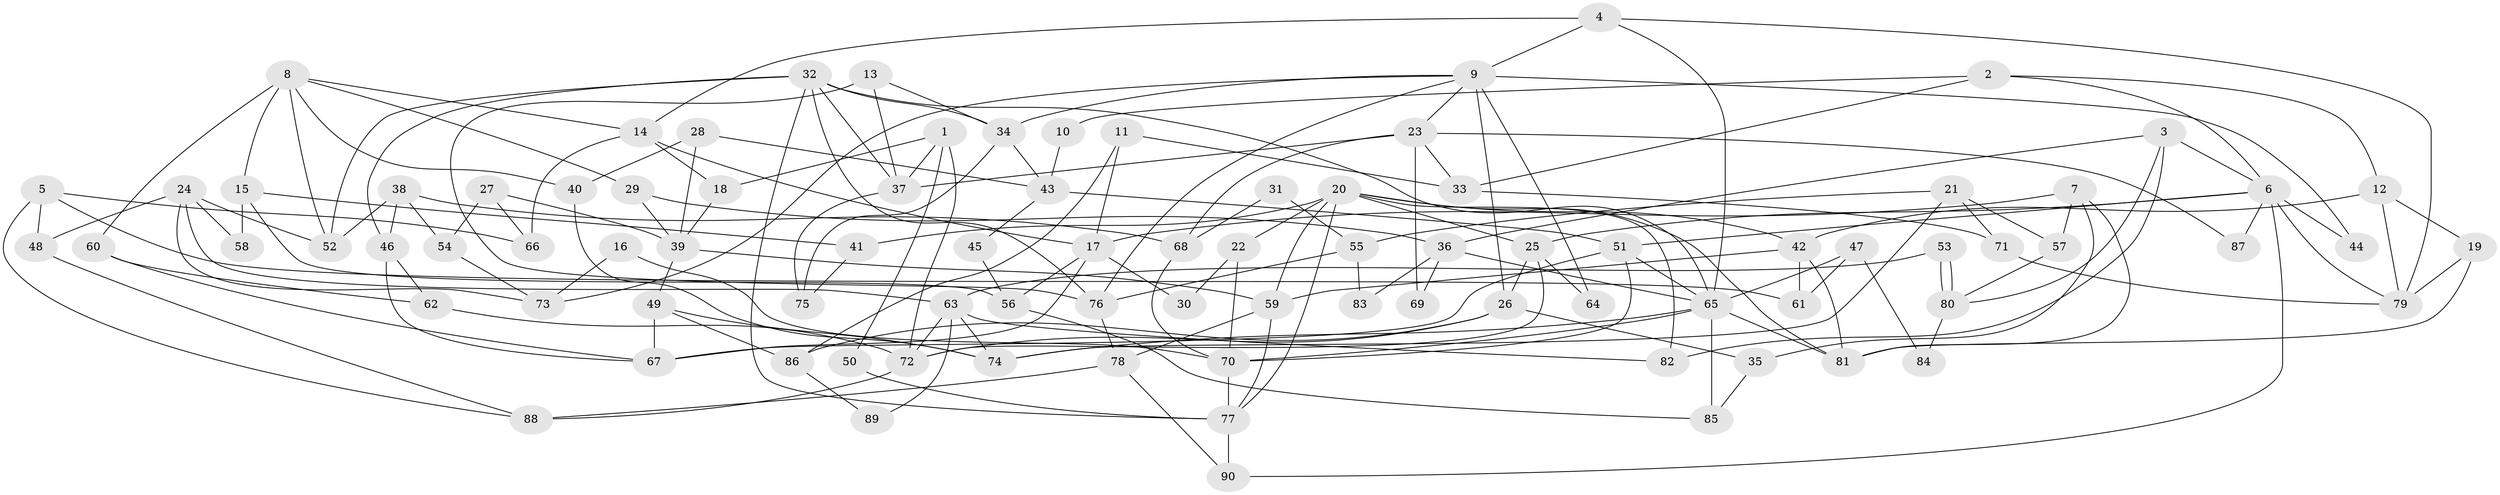 // coarse degree distribution, {4: 0.265625, 2: 0.125, 6: 0.125, 5: 0.21875, 3: 0.15625, 7: 0.0625, 8: 0.015625, 11: 0.015625, 9: 0.015625}
// Generated by graph-tools (version 1.1) at 2025/36/03/04/25 23:36:59]
// undirected, 90 vertices, 180 edges
graph export_dot {
  node [color=gray90,style=filled];
  1;
  2;
  3;
  4;
  5;
  6;
  7;
  8;
  9;
  10;
  11;
  12;
  13;
  14;
  15;
  16;
  17;
  18;
  19;
  20;
  21;
  22;
  23;
  24;
  25;
  26;
  27;
  28;
  29;
  30;
  31;
  32;
  33;
  34;
  35;
  36;
  37;
  38;
  39;
  40;
  41;
  42;
  43;
  44;
  45;
  46;
  47;
  48;
  49;
  50;
  51;
  52;
  53;
  54;
  55;
  56;
  57;
  58;
  59;
  60;
  61;
  62;
  63;
  64;
  65;
  66;
  67;
  68;
  69;
  70;
  71;
  72;
  73;
  74;
  75;
  76;
  77;
  78;
  79;
  80;
  81;
  82;
  83;
  84;
  85;
  86;
  87;
  88;
  89;
  90;
  1 -- 37;
  1 -- 72;
  1 -- 18;
  1 -- 50;
  2 -- 12;
  2 -- 6;
  2 -- 10;
  2 -- 33;
  3 -- 6;
  3 -- 82;
  3 -- 36;
  3 -- 80;
  4 -- 65;
  4 -- 79;
  4 -- 9;
  4 -- 14;
  5 -- 88;
  5 -- 66;
  5 -- 48;
  5 -- 61;
  6 -- 51;
  6 -- 25;
  6 -- 44;
  6 -- 79;
  6 -- 87;
  6 -- 90;
  7 -- 35;
  7 -- 81;
  7 -- 17;
  7 -- 57;
  8 -- 60;
  8 -- 14;
  8 -- 15;
  8 -- 29;
  8 -- 40;
  8 -- 52;
  9 -- 76;
  9 -- 23;
  9 -- 26;
  9 -- 34;
  9 -- 44;
  9 -- 64;
  9 -- 73;
  10 -- 43;
  11 -- 17;
  11 -- 33;
  11 -- 86;
  12 -- 42;
  12 -- 19;
  12 -- 79;
  13 -- 76;
  13 -- 34;
  13 -- 37;
  14 -- 18;
  14 -- 17;
  14 -- 66;
  15 -- 41;
  15 -- 56;
  15 -- 58;
  16 -- 73;
  16 -- 70;
  17 -- 30;
  17 -- 56;
  17 -- 67;
  18 -- 39;
  19 -- 81;
  19 -- 79;
  20 -- 77;
  20 -- 81;
  20 -- 22;
  20 -- 25;
  20 -- 41;
  20 -- 42;
  20 -- 59;
  20 -- 82;
  21 -- 71;
  21 -- 57;
  21 -- 55;
  21 -- 74;
  22 -- 70;
  22 -- 30;
  23 -- 37;
  23 -- 33;
  23 -- 68;
  23 -- 69;
  23 -- 87;
  24 -- 52;
  24 -- 63;
  24 -- 48;
  24 -- 58;
  24 -- 73;
  25 -- 26;
  25 -- 64;
  25 -- 72;
  26 -- 86;
  26 -- 35;
  26 -- 72;
  27 -- 39;
  27 -- 54;
  27 -- 66;
  28 -- 43;
  28 -- 40;
  28 -- 39;
  29 -- 36;
  29 -- 39;
  31 -- 68;
  31 -- 55;
  32 -- 65;
  32 -- 77;
  32 -- 34;
  32 -- 37;
  32 -- 46;
  32 -- 52;
  32 -- 76;
  33 -- 71;
  34 -- 43;
  34 -- 75;
  35 -- 85;
  36 -- 65;
  36 -- 69;
  36 -- 83;
  37 -- 75;
  38 -- 68;
  38 -- 52;
  38 -- 46;
  38 -- 54;
  39 -- 49;
  39 -- 59;
  40 -- 74;
  41 -- 75;
  42 -- 59;
  42 -- 61;
  42 -- 81;
  43 -- 51;
  43 -- 45;
  45 -- 56;
  46 -- 62;
  46 -- 67;
  47 -- 65;
  47 -- 61;
  47 -- 84;
  48 -- 88;
  49 -- 67;
  49 -- 74;
  49 -- 86;
  50 -- 77;
  51 -- 67;
  51 -- 70;
  51 -- 65;
  53 -- 80;
  53 -- 80;
  53 -- 63;
  54 -- 73;
  55 -- 76;
  55 -- 83;
  56 -- 85;
  57 -- 80;
  59 -- 77;
  59 -- 78;
  60 -- 67;
  60 -- 62;
  62 -- 72;
  63 -- 72;
  63 -- 74;
  63 -- 82;
  63 -- 89;
  65 -- 74;
  65 -- 70;
  65 -- 81;
  65 -- 85;
  68 -- 70;
  70 -- 77;
  71 -- 79;
  72 -- 88;
  76 -- 78;
  77 -- 90;
  78 -- 88;
  78 -- 90;
  80 -- 84;
  86 -- 89;
}
